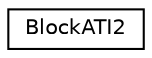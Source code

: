 digraph G
{
  edge [fontname="Helvetica",fontsize="10",labelfontname="Helvetica",labelfontsize="10"];
  node [fontname="Helvetica",fontsize="10",shape=record];
  rankdir=LR;
  Node1 [label="BlockATI2",height=0.2,width=0.4,color="black", fillcolor="white", style="filled",URL="$d4/d6a/structBlockATI2.html",tooltip="ATI2 block."];
}
